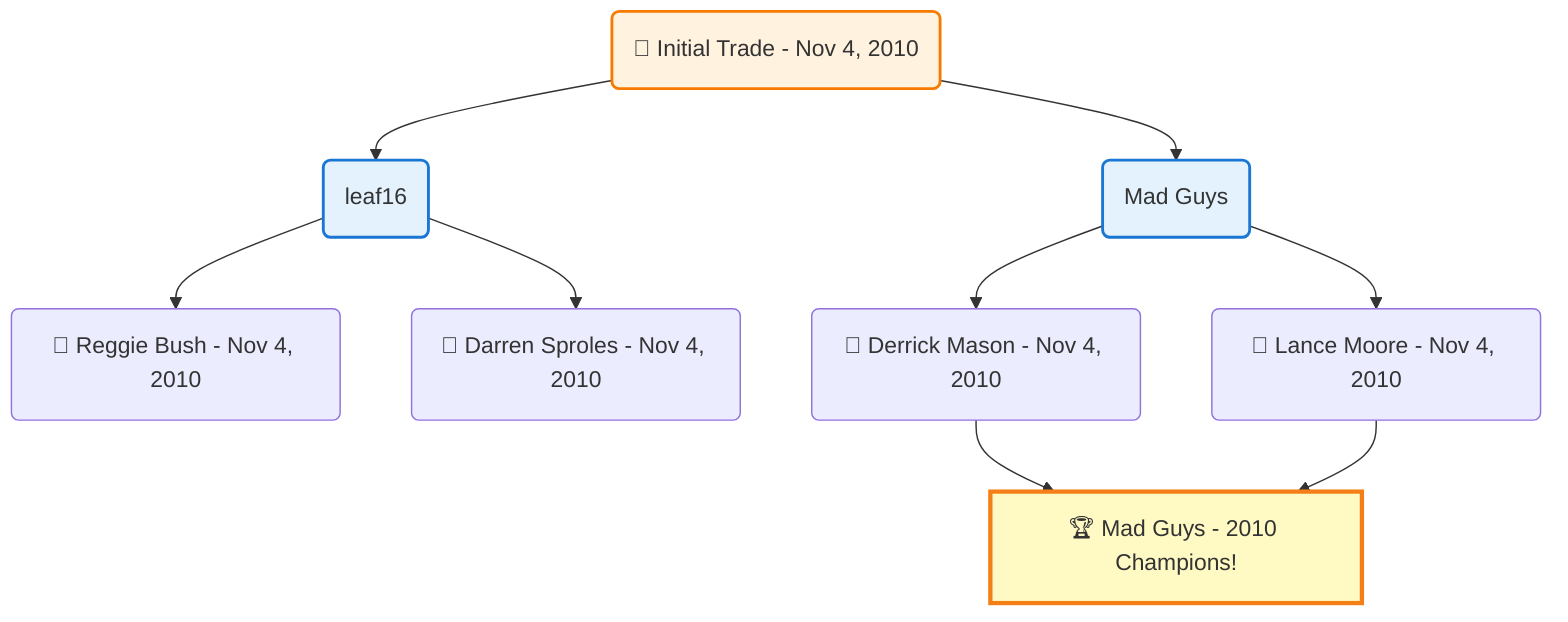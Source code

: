 flowchart TD

    TRADE_MAIN("🔄 Initial Trade - Nov 4, 2010")
    TEAM_1("leaf16")
    TEAM_2("Mad Guys")
    NODE_ab357e16-44c9-4fc9-ac20-4aa894ea28fe("🔄 Reggie Bush - Nov 4, 2010")
    NODE_8108a6aa-d4dc-47fe-9ec2-a3feb02d5f75("🔄 Darren Sproles - Nov 4, 2010")
    NODE_bf1eea8e-4bf0-47c3-a5d5-d442f0a8b594("🔄 Derrick Mason - Nov 4, 2010")
    CHAMP_f5908944-6efd-40eb-af54-6c53004e0e2f_2010["🏆 Mad Guys - 2010 Champions!"]
    NODE_8f872ba7-552a-4573-ac0c-d4ee4d46a6e1("🔄 Lance Moore - Nov 4, 2010")

    TRADE_MAIN --> TEAM_1
    TRADE_MAIN --> TEAM_2
    TEAM_1 --> NODE_ab357e16-44c9-4fc9-ac20-4aa894ea28fe
    TEAM_1 --> NODE_8108a6aa-d4dc-47fe-9ec2-a3feb02d5f75
    TEAM_2 --> NODE_bf1eea8e-4bf0-47c3-a5d5-d442f0a8b594
    NODE_bf1eea8e-4bf0-47c3-a5d5-d442f0a8b594 --> CHAMP_f5908944-6efd-40eb-af54-6c53004e0e2f_2010
    TEAM_2 --> NODE_8f872ba7-552a-4573-ac0c-d4ee4d46a6e1
    NODE_8f872ba7-552a-4573-ac0c-d4ee4d46a6e1 --> CHAMP_f5908944-6efd-40eb-af54-6c53004e0e2f_2010

    %% Node styling
    classDef teamNode fill:#e3f2fd,stroke:#1976d2,stroke-width:2px
    classDef tradeNode fill:#fff3e0,stroke:#f57c00,stroke-width:2px
    classDef playerNode fill:#f3e5f5,stroke:#7b1fa2,stroke-width:1px
    classDef nonRootPlayerNode fill:#f5f5f5,stroke:#757575,stroke-width:1px
    classDef endNode fill:#ffebee,stroke:#c62828,stroke-width:2px
    classDef waiverNode fill:#e8f5e8,stroke:#388e3c,stroke-width:2px
    classDef championshipNode fill:#fff9c4,stroke:#f57f17,stroke-width:3px

    class TEAM_1,TEAM_2 teamNode
    class CHAMP_f5908944-6efd-40eb-af54-6c53004e0e2f_2010 championshipNode
    class TRADE_MAIN tradeNode